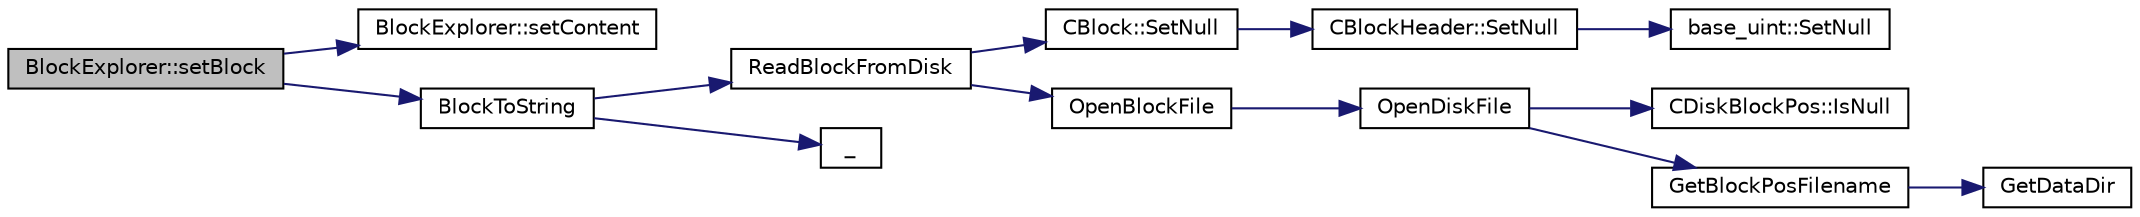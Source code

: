 digraph "BlockExplorer::setBlock"
{
  edge [fontname="Helvetica",fontsize="10",labelfontname="Helvetica",labelfontsize="10"];
  node [fontname="Helvetica",fontsize="10",shape=record];
  rankdir="LR";
  Node258 [label="BlockExplorer::setBlock",height=0.2,width=0.4,color="black", fillcolor="grey75", style="filled", fontcolor="black"];
  Node258 -> Node259 [color="midnightblue",fontsize="10",style="solid",fontname="Helvetica"];
  Node259 [label="BlockExplorer::setContent",height=0.2,width=0.4,color="black", fillcolor="white", style="filled",URL="$class_block_explorer.html#ac46af3a727258870e7ce742210bfd13d"];
  Node258 -> Node260 [color="midnightblue",fontsize="10",style="solid",fontname="Helvetica"];
  Node260 [label="BlockToString",height=0.2,width=0.4,color="black", fillcolor="white", style="filled",URL="$blockexplorer_8cpp.html#a6caededa67ac9ad171dc1a6fac4a708f"];
  Node260 -> Node261 [color="midnightblue",fontsize="10",style="solid",fontname="Helvetica"];
  Node261 [label="ReadBlockFromDisk",height=0.2,width=0.4,color="black", fillcolor="white", style="filled",URL="$main_8cpp.html#a2dc350346749b7da7f4b40c114ee5147"];
  Node261 -> Node262 [color="midnightblue",fontsize="10",style="solid",fontname="Helvetica"];
  Node262 [label="CBlock::SetNull",height=0.2,width=0.4,color="black", fillcolor="white", style="filled",URL="$class_c_block.html#a0410d7ba8d60679c4cf364b82ffffea5"];
  Node262 -> Node263 [color="midnightblue",fontsize="10",style="solid",fontname="Helvetica"];
  Node263 [label="CBlockHeader::SetNull",height=0.2,width=0.4,color="black", fillcolor="white", style="filled",URL="$class_c_block_header.html#ae39c04a4357417d98954a51f53beb78a"];
  Node263 -> Node264 [color="midnightblue",fontsize="10",style="solid",fontname="Helvetica"];
  Node264 [label="base_uint::SetNull",height=0.2,width=0.4,color="black", fillcolor="white", style="filled",URL="$classbase__uint.html#ab7f832a0d48a7da00296497c820ae775"];
  Node261 -> Node265 [color="midnightblue",fontsize="10",style="solid",fontname="Helvetica"];
  Node265 [label="OpenBlockFile",height=0.2,width=0.4,color="black", fillcolor="white", style="filled",URL="$main_8cpp.html#a0d81388930a4ccb6a69b9abdd1ef5097",tooltip="Open a block file (blk?????.dat) "];
  Node265 -> Node266 [color="midnightblue",fontsize="10",style="solid",fontname="Helvetica"];
  Node266 [label="OpenDiskFile",height=0.2,width=0.4,color="black", fillcolor="white", style="filled",URL="$main_8cpp.html#ab15fc61f1d9596ad0aca703ff2c74635"];
  Node266 -> Node267 [color="midnightblue",fontsize="10",style="solid",fontname="Helvetica"];
  Node267 [label="CDiskBlockPos::IsNull",height=0.2,width=0.4,color="black", fillcolor="white", style="filled",URL="$struct_c_disk_block_pos.html#a7dd98fe3f5372d358df61db31899b0af"];
  Node266 -> Node268 [color="midnightblue",fontsize="10",style="solid",fontname="Helvetica"];
  Node268 [label="GetBlockPosFilename",height=0.2,width=0.4,color="black", fillcolor="white", style="filled",URL="$main_8cpp.html#a2f26f074aac584c3398de1dcdac59de9",tooltip="Translation to a filesystem path. "];
  Node268 -> Node269 [color="midnightblue",fontsize="10",style="solid",fontname="Helvetica"];
  Node269 [label="GetDataDir",height=0.2,width=0.4,color="black", fillcolor="white", style="filled",URL="$util_8cpp.html#ab83866a054745d4b30a3948a1b44beba"];
  Node260 -> Node270 [color="midnightblue",fontsize="10",style="solid",fontname="Helvetica"];
  Node270 [label="_",height=0.2,width=0.4,color="black", fillcolor="white", style="filled",URL="$ui__interface_8h.html#aad133bb6103b53cebf03fd01e2f11ba1",tooltip="Translation function: Call Translate signal on UI interface, which returns a boost::optional result..."];
}
